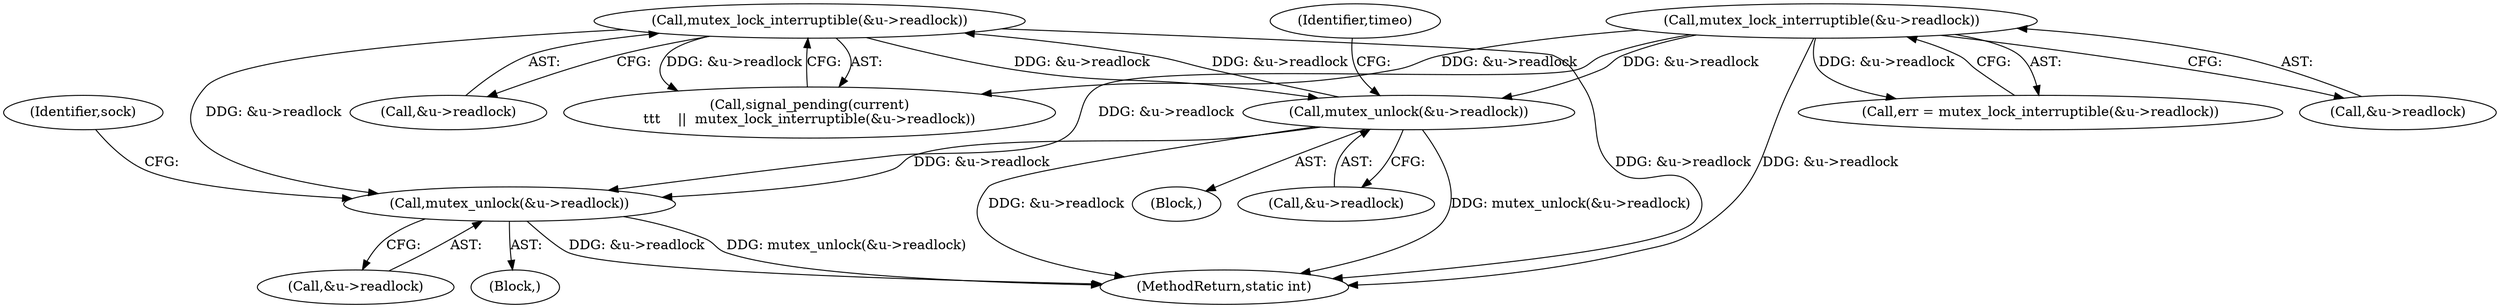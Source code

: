 digraph "0_linux_f3d3342602f8bcbf37d7c46641cb9bca7618eb1c_36@API" {
"1000518" [label="(Call,mutex_unlock(&u->readlock))"];
"1000292" [label="(Call,mutex_lock_interruptible(&u->readlock))"];
"1000277" [label="(Call,mutex_unlock(&u->readlock))"];
"1000207" [label="(Call,mutex_lock_interruptible(&u->readlock))"];
"1000293" [label="(Call,&u->readlock)"];
"1000278" [label="(Call,&u->readlock)"];
"1000518" [label="(Call,mutex_unlock(&u->readlock))"];
"1000113" [label="(Block,)"];
"1000292" [label="(Call,mutex_lock_interruptible(&u->readlock))"];
"1000283" [label="(Identifier,timeo)"];
"1000207" [label="(Call,mutex_lock_interruptible(&u->readlock))"];
"1000277" [label="(Call,mutex_unlock(&u->readlock))"];
"1000289" [label="(Call,signal_pending(current)\n\t\t\t    ||  mutex_lock_interruptible(&u->readlock))"];
"1000241" [label="(Block,)"];
"1000205" [label="(Call,err = mutex_lock_interruptible(&u->readlock))"];
"1000532" [label="(MethodReturn,static int)"];
"1000208" [label="(Call,&u->readlock)"];
"1000524" [label="(Identifier,sock)"];
"1000519" [label="(Call,&u->readlock)"];
"1000518" -> "1000113"  [label="AST: "];
"1000518" -> "1000519"  [label="CFG: "];
"1000519" -> "1000518"  [label="AST: "];
"1000524" -> "1000518"  [label="CFG: "];
"1000518" -> "1000532"  [label="DDG: &u->readlock"];
"1000518" -> "1000532"  [label="DDG: mutex_unlock(&u->readlock)"];
"1000292" -> "1000518"  [label="DDG: &u->readlock"];
"1000207" -> "1000518"  [label="DDG: &u->readlock"];
"1000277" -> "1000518"  [label="DDG: &u->readlock"];
"1000292" -> "1000289"  [label="AST: "];
"1000292" -> "1000293"  [label="CFG: "];
"1000293" -> "1000292"  [label="AST: "];
"1000289" -> "1000292"  [label="CFG: "];
"1000292" -> "1000532"  [label="DDG: &u->readlock"];
"1000292" -> "1000277"  [label="DDG: &u->readlock"];
"1000292" -> "1000289"  [label="DDG: &u->readlock"];
"1000277" -> "1000292"  [label="DDG: &u->readlock"];
"1000277" -> "1000241"  [label="AST: "];
"1000277" -> "1000278"  [label="CFG: "];
"1000278" -> "1000277"  [label="AST: "];
"1000283" -> "1000277"  [label="CFG: "];
"1000277" -> "1000532"  [label="DDG: &u->readlock"];
"1000277" -> "1000532"  [label="DDG: mutex_unlock(&u->readlock)"];
"1000207" -> "1000277"  [label="DDG: &u->readlock"];
"1000207" -> "1000205"  [label="AST: "];
"1000207" -> "1000208"  [label="CFG: "];
"1000208" -> "1000207"  [label="AST: "];
"1000205" -> "1000207"  [label="CFG: "];
"1000207" -> "1000532"  [label="DDG: &u->readlock"];
"1000207" -> "1000205"  [label="DDG: &u->readlock"];
"1000207" -> "1000289"  [label="DDG: &u->readlock"];
}
